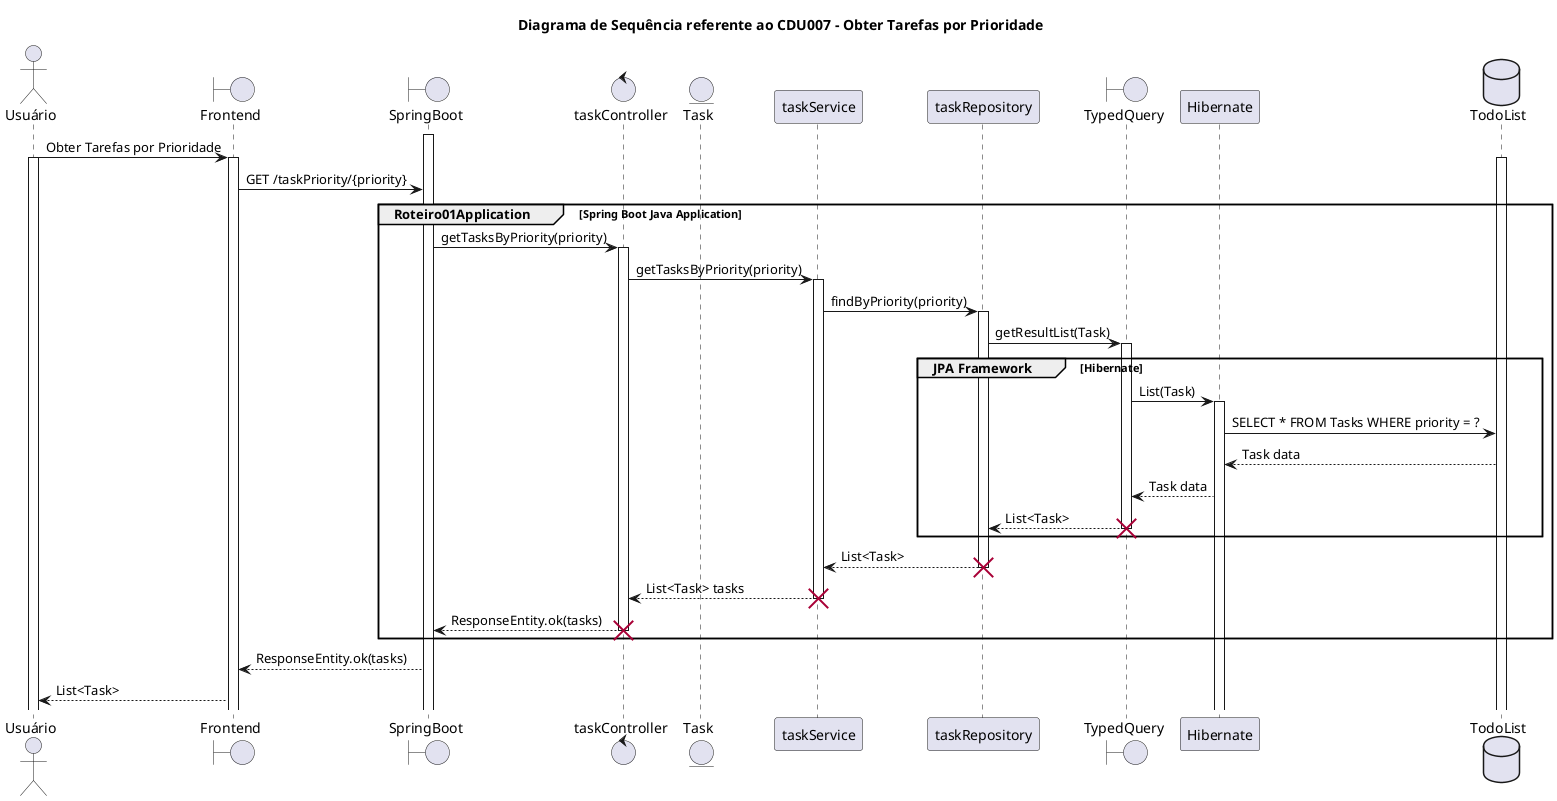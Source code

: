 @startuml
title Diagrama de Sequência referente ao CDU007 - Obter Tarefas por Prioridade
actor Usuário
Boundary Frontend
Boundary SpringBoot
Control taskController
Entity Task
Participant taskService
Participant taskRepository
Boundary TypedQuery
Participant Hibernate
Database TodoList

activate SpringBoot
Usuário -> Frontend: Obter Tarefas por Prioridade
activate Usuário
activate Frontend
activate TodoList
Frontend -> SpringBoot: GET /taskPriority/{priority}
group Roteiro01Application [Spring Boot Java Application]
SpringBoot -> taskController: getTasksByPriority(priority)
activate taskController
taskController -> taskService: getTasksByPriority(priority)
activate taskService
taskService -> taskRepository: findByPriority(priority)
activate taskRepository
taskRepository -> TypedQuery: getResultList(Task)
group JPA Framework [Hibernate]
Activate TypedQuery
TypedQuery -> Hibernate: List(Task)
Activate Hibernate
Hibernate -> TodoList: SELECT * FROM Tasks WHERE priority = ?
TodoList --> Hibernate: Task data
Hibernate --> TypedQuery: Task data
TypedQuery --> taskRepository: List<Task>
destroy TypedQuery
end
taskRepository --> taskService: List<Task>
destroy taskRepository
taskService --> taskController: List<Task> tasks
destroy taskService
taskController --> SpringBoot: ResponseEntity.ok(tasks)
destroy taskController
end
SpringBoot --> Frontend: ResponseEntity.ok(tasks)
Frontend --> Usuário: List<Task>
@enduml
